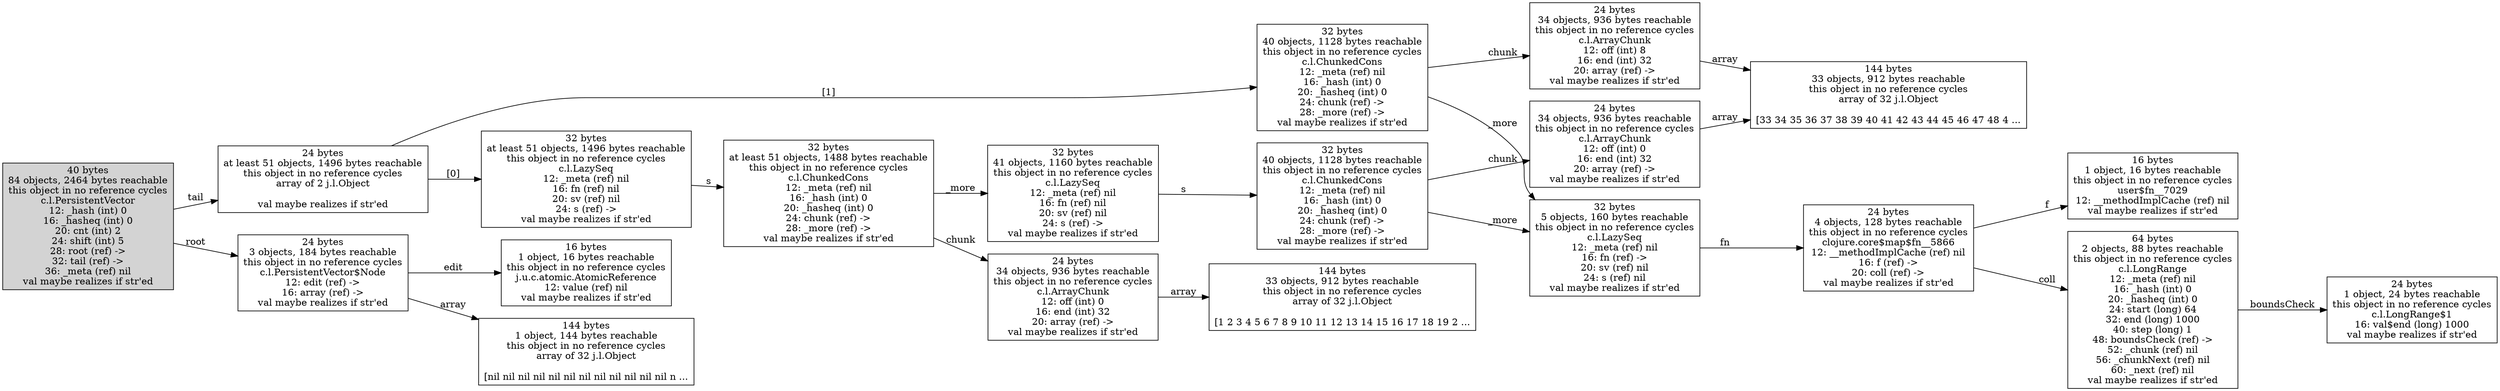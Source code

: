 digraph {
graph [layout=dot,rankdir=LR];
"31898530784" ["scc-num-nodes"=1,label="32 bytes
at least 51 objects, 1488 bytes reachable
this object in no reference cycles
c.l.ChunkedCons
12: _meta (ref) nil
16: _hash (int) 0
20: _hasheq (int) 0
24: chunk (ref) ->
28: _more (ref) ->
val maybe realizes if str'ed",shape=box];
"31971360264" ["scc-num-nodes"=1,label="24 bytes
34 objects, 936 bytes reachable
this object in no reference cycles
c.l.ArrayChunk
12: off (int) 0
16: end (int) 32
20: array (ref) ->
val maybe realizes if str'ed",shape=box];
"32015189128" ["scc-num-nodes"=1,label="24 bytes
at least 51 objects, 1496 bytes reachable
this object in no reference cycles
array of 2 j.l.Object

val maybe realizes if str'ed",shape=box];
"31896926152" ["scc-num-nodes"=1,label="16 bytes
1 object, 16 bytes reachable
this object in no reference cycles
user$fn__7029
12: __methodImplCache (ref) nil
val maybe realizes if str'ed",shape=box];
"31971321464" ["scc-num-nodes"=1,label="144 bytes
33 objects, 912 bytes reachable
this object in no reference cycles
array of 32 j.l.Object

[33 34 35 36 37 38 39 40 41 42 43 44 45 46 47 48 4 ...",shape=box];
"31971360320" ["scc-num-nodes"=1,label="24 bytes
4 objects, 128 bytes reachable
this object in no reference cycles
clojure.core$map$fn__5866
12: __methodImplCache (ref) nil
16: f (ref) ->
20: coll (ref) ->
val maybe realizes if str'ed",shape=box];
"28992354792" ["scc-num-nodes"=1,label="16 bytes
1 object, 16 bytes reachable
this object in no reference cycles
j.u.c.atomic.AtomicReference
12: value (ref) nil
val maybe realizes if str'ed",shape=box];
"28991038320" ["scc-num-nodes"=1,label="24 bytes
3 objects, 184 bytes reachable
this object in no reference cycles
c.l.PersistentVector$Node
12: edit (ref) ->
16: array (ref) ->
val maybe realizes if str'ed",shape=box];
"31898530728" ["scc-num-nodes"=1,label="32 bytes
41 objects, 1160 bytes reachable
this object in no reference cycles
c.l.LazySeq
12: _meta (ref) nil
16: fn (ref) nil
20: sv (ref) nil
24: s (ref) ->
val maybe realizes if str'ed",shape=box];
"31898491384" ["scc-num-nodes"=1,label="144 bytes
33 objects, 912 bytes reachable
this object in no reference cycles
array of 32 j.l.Object

[1 2 3 4 5 6 7 8 9 10 11 12 13 14 15 16 17 18 19 2 ...",shape=box];
"31896926648" ["scc-num-nodes"=1,label="32 bytes
at least 51 objects, 1496 bytes reachable
this object in no reference cycles
c.l.LazySeq
12: _meta (ref) nil
16: fn (ref) nil
20: sv (ref) nil
24: s (ref) ->
val maybe realizes if str'ed",shape=box];
"31971360344" ["scc-num-nodes"=1,label="32 bytes
40 objects, 1128 bytes reachable
this object in no reference cycles
c.l.ChunkedCons
12: _meta (ref) nil
16: _hash (int) 0
20: _hasheq (int) 0
24: chunk (ref) ->
28: _more (ref) ->
val maybe realizes if str'ed",shape=box];
"32015189152" ["scc-num-nodes"=1,style=filled,label="40 bytes
84 objects, 2464 bytes reachable
this object in no reference cycles
c.l.PersistentVector
12: _hash (int) 0
16: _hasheq (int) 0
20: cnt (int) 2
24: shift (int) 5
28: root (ref) ->
32: tail (ref) ->
36: _meta (ref) nil
val maybe realizes if str'ed",shape=box];
"31896926400" ["scc-num-nodes"=1,label="24 bytes
1 object, 24 bytes reachable
this object in no reference cycles
c.l.LongRange$1
16: val$end (long) 1000
val maybe realizes if str'ed",shape=box];
"31898530704" ["scc-num-nodes"=1,label="24 bytes
34 objects, 936 bytes reachable
this object in no reference cycles
c.l.ArrayChunk
12: off (int) 0
16: end (int) 32
20: array (ref) ->
val maybe realizes if str'ed",shape=box];
"31971321344" ["scc-num-nodes"=1,label="64 bytes
2 objects, 88 bytes reachable
this object in no reference cycles
c.l.LongRange
12: _meta (ref) nil
16: _hash (int) 0
20: _hasheq (int) 0
24: start (long) 64
32: end (long) 1000
40: step (long) 1
48: boundsCheck (ref) ->
52: _chunk (ref) nil
56: _chunkNext (ref) nil
60: _next (ref) nil
val maybe realizes if str'ed",shape=box];
"32015188528" ["scc-num-nodes"=1,label="24 bytes
34 objects, 936 bytes reachable
this object in no reference cycles
c.l.ArrayChunk
12: off (int) 8
16: end (int) 32
20: array (ref) ->
val maybe realizes if str'ed",shape=box];
"31971360288" ["scc-num-nodes"=1,label="32 bytes
5 objects, 160 bytes reachable
this object in no reference cycles
c.l.LazySeq
12: _meta (ref) nil
16: fn (ref) ->
20: sv (ref) nil
24: s (ref) nil
val maybe realizes if str'ed",shape=box];
"28996845768" ["scc-num-nodes"=1,label="144 bytes
1 object, 144 bytes reachable
this object in no reference cycles
array of 32 j.l.Object

[nil nil nil nil nil nil nil nil nil nil nil nil n ...",shape=box];
"32015188496" ["scc-num-nodes"=1,label="32 bytes
40 objects, 1128 bytes reachable
this object in no reference cycles
c.l.ChunkedCons
12: _meta (ref) nil
16: _hash (int) 0
20: _hasheq (int) 0
24: chunk (ref) ->
28: _more (ref) ->
val maybe realizes if str'ed",shape=box];
"31898530784" -> "31898530704" ["field-name"=chunk,label=chunk];
"31898530784" -> "31898530728" ["field-name"=_more,label=_more];
"31971360264" -> "31971321464" ["field-name"=array,label=array];
"32015189128" -> "31896926648" ["field-name"="[0]",label="[0]"];
"32015189128" -> "32015188496" ["field-name"="[1]",label="[1]"];
"31971360320" -> "31896926152" ["field-name"=f,label=f];
"31971360320" -> "31971321344" ["field-name"=coll,label=coll];
"28991038320" -> "28992354792" ["field-name"=edit,label=edit];
"28991038320" -> "28996845768" ["field-name"=array,label=array];
"31898530728" -> "31971360344" ["field-name"=s,label=s];
"31896926648" -> "31898530784" ["field-name"=s,label=s];
"31971360344" -> "31971360264" ["field-name"=chunk,label=chunk];
"31971360344" -> "31971360288" ["field-name"=_more,label=_more];
"32015189152" -> "28991038320" ["field-name"=root,label=root];
"32015189152" -> "32015189128" ["field-name"=tail,label=tail];
"31898530704" -> "31898491384" ["field-name"=array,label=array];
"31971321344" -> "31896926400" ["field-name"=boundsCheck,label=boundsCheck];
"32015188528" -> "31971321464" ["field-name"=array,label=array];
"31971360288" -> "31971360320" ["field-name"=fn,label=fn];
"32015188496" -> "32015188528" ["field-name"=chunk,label=chunk];
"32015188496" -> "31971360288" ["field-name"=_more,label=_more];
} 